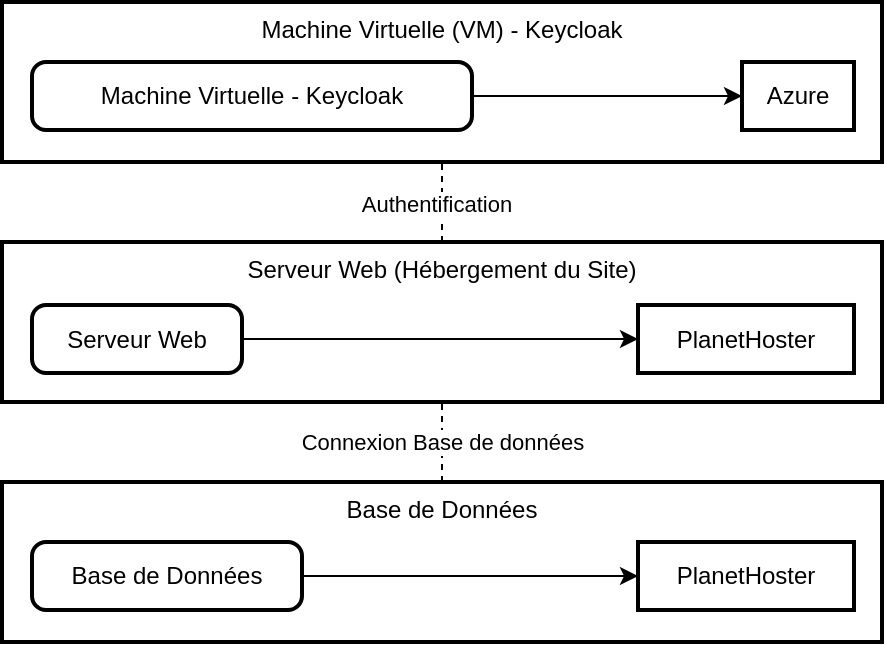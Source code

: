<mxfile version="24.7.2" type="github">
  <diagram name="Page-1" id="y33Y-0TF0q-BblLxVDu1">
    <mxGraphModel dx="1018" dy="1807" grid="1" gridSize="10" guides="1" tooltips="1" connect="1" arrows="1" fold="1" page="1" pageScale="1" pageWidth="827" pageHeight="1169" math="0" shadow="0">
      <root>
        <mxCell id="0" />
        <mxCell id="1" parent="0" />
        <mxCell id="2" value="Base de Données" style="whiteSpace=wrap;strokeWidth=2;verticalAlign=top;" parent="1" vertex="1">
          <mxGeometry x="280" y="110" width="440" height="80" as="geometry" />
        </mxCell>
        <mxCell id="3" value="Base de Données" style="rounded=1;absoluteArcSize=1;arcSize=14;whiteSpace=wrap;strokeWidth=2;" parent="1" vertex="1">
          <mxGeometry x="295" y="140" width="135" height="34" as="geometry" />
        </mxCell>
        <mxCell id="4" value="Serveur Web (Hébergement du Site)" style="whiteSpace=wrap;strokeWidth=2;verticalAlign=top;" parent="1" vertex="1">
          <mxGeometry x="280" y="-10" width="440" height="80" as="geometry" />
        </mxCell>
        <mxCell id="5" value="Serveur Web" style="rounded=1;absoluteArcSize=1;arcSize=14;whiteSpace=wrap;strokeWidth=2;" parent="1" vertex="1">
          <mxGeometry x="295" y="21.5" width="105" height="34" as="geometry" />
        </mxCell>
        <mxCell id="6" value="PlanetHoster" style="whiteSpace=wrap;strokeWidth=2;" parent="1" vertex="1">
          <mxGeometry x="598" y="21.5" width="108" height="34" as="geometry" />
        </mxCell>
        <mxCell id="7" value="Machine Virtuelle (VM) - Keycloak" style="whiteSpace=wrap;strokeWidth=2;verticalAlign=top;" parent="1" vertex="1">
          <mxGeometry x="280" y="-130" width="440" height="80" as="geometry" />
        </mxCell>
        <mxCell id="8" value="Machine Virtuelle - Keycloak" style="rounded=1;absoluteArcSize=1;arcSize=14;whiteSpace=wrap;strokeWidth=2;" parent="1" vertex="1">
          <mxGeometry x="295" y="-100" width="220" height="34" as="geometry" />
        </mxCell>
        <mxCell id="9" value="Azure" style="whiteSpace=wrap;strokeWidth=2;" parent="1" vertex="1">
          <mxGeometry x="650" y="-100" width="56" height="34" as="geometry" />
        </mxCell>
        <mxCell id="u0BH4wyqBM9zM6ML3Tye-18" value="" style="endArrow=classic;html=1;rounded=0;exitX=1;exitY=0.5;exitDx=0;exitDy=0;" edge="1" parent="1" source="8" target="9">
          <mxGeometry width="50" height="50" relative="1" as="geometry">
            <mxPoint x="515" y="-68" as="sourcePoint" />
            <mxPoint x="565" y="-118" as="targetPoint" />
          </mxGeometry>
        </mxCell>
        <mxCell id="u0BH4wyqBM9zM6ML3Tye-19" value="PlanetHoster" style="whiteSpace=wrap;strokeWidth=2;" vertex="1" parent="1">
          <mxGeometry x="598" y="140" width="108" height="34" as="geometry" />
        </mxCell>
        <mxCell id="u0BH4wyqBM9zM6ML3Tye-20" value="" style="endArrow=classic;html=1;rounded=0;exitX=1;exitY=0.5;exitDx=0;exitDy=0;entryX=0;entryY=0.5;entryDx=0;entryDy=0;" edge="1" parent="1" source="5" target="6">
          <mxGeometry width="50" height="50" relative="1" as="geometry">
            <mxPoint x="525" y="-73" as="sourcePoint" />
            <mxPoint x="660" y="-73" as="targetPoint" />
          </mxGeometry>
        </mxCell>
        <mxCell id="u0BH4wyqBM9zM6ML3Tye-21" value="" style="endArrow=classic;html=1;rounded=0;exitX=1;exitY=0.5;exitDx=0;exitDy=0;entryX=0;entryY=0.5;entryDx=0;entryDy=0;" edge="1" parent="1" source="3" target="u0BH4wyqBM9zM6ML3Tye-19">
          <mxGeometry width="50" height="50" relative="1" as="geometry">
            <mxPoint x="433" y="157" as="sourcePoint" />
            <mxPoint x="568" y="157" as="targetPoint" />
          </mxGeometry>
        </mxCell>
        <mxCell id="u0BH4wyqBM9zM6ML3Tye-23" value="" style="endArrow=none;dashed=1;html=1;rounded=0;exitX=0.5;exitY=0;exitDx=0;exitDy=0;fontFamily=Helvetica;" edge="1" parent="1" source="2" target="4">
          <mxGeometry width="50" height="50" relative="1" as="geometry">
            <mxPoint x="520" y="1" as="sourcePoint" />
            <mxPoint x="519" y="-42" as="targetPoint" />
          </mxGeometry>
        </mxCell>
        <mxCell id="u0BH4wyqBM9zM6ML3Tye-27" value="Connexion Base de données" style="edgeLabel;html=1;align=center;verticalAlign=middle;resizable=0;points=[];" vertex="1" connectable="0" parent="u0BH4wyqBM9zM6ML3Tye-23">
          <mxGeometry x="0.029" relative="1" as="geometry">
            <mxPoint as="offset" />
          </mxGeometry>
        </mxCell>
        <mxCell id="u0BH4wyqBM9zM6ML3Tye-25" value="" style="endArrow=none;dashed=1;html=1;rounded=0;exitX=0.5;exitY=0;exitDx=0;exitDy=0;entryX=0.5;entryY=1;entryDx=0;entryDy=0;" edge="1" parent="1" source="4" target="7">
          <mxGeometry width="50" height="50" relative="1" as="geometry">
            <mxPoint x="510" y="120" as="sourcePoint" />
            <mxPoint x="510" y="80" as="targetPoint" />
          </mxGeometry>
        </mxCell>
        <mxCell id="u0BH4wyqBM9zM6ML3Tye-26" value="Authentification" style="edgeLabel;html=1;align=center;verticalAlign=middle;resizable=0;points=[];" vertex="1" connectable="0" parent="u0BH4wyqBM9zM6ML3Tye-25">
          <mxGeometry x="-0.062" y="3" relative="1" as="geometry">
            <mxPoint as="offset" />
          </mxGeometry>
        </mxCell>
      </root>
    </mxGraphModel>
  </diagram>
</mxfile>

